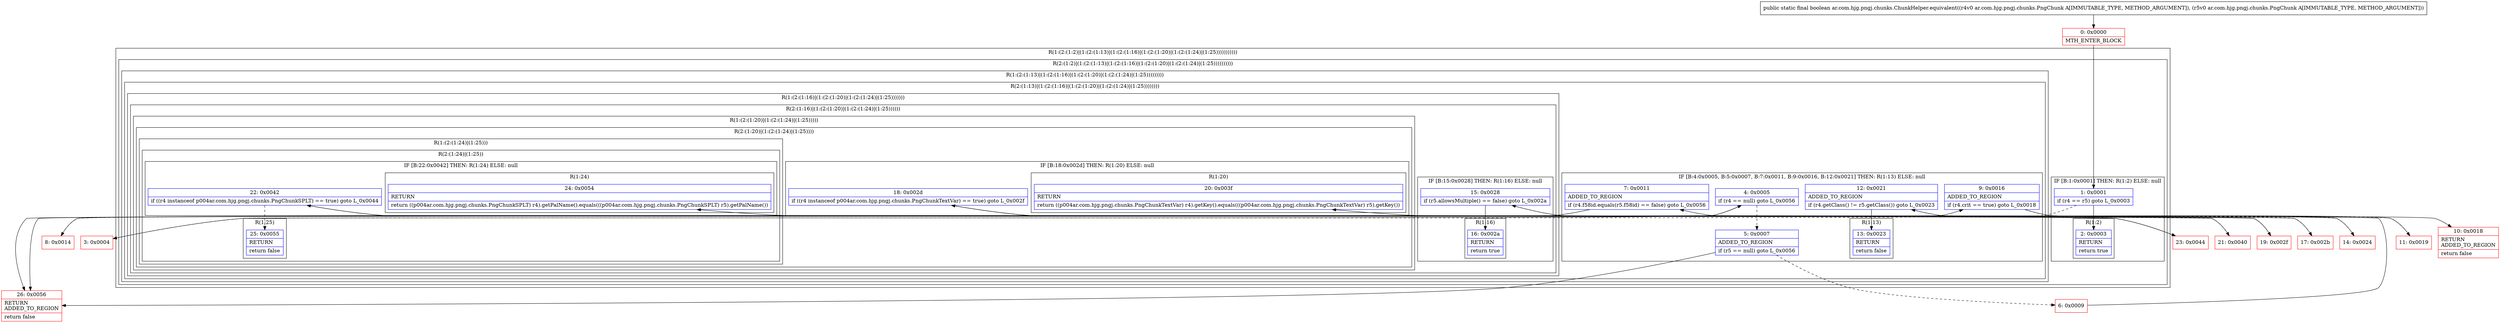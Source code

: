 digraph "CFG forar.com.hjg.pngj.chunks.ChunkHelper.equivalent(Lar\/com\/hjg\/pngj\/chunks\/PngChunk;Lar\/com\/hjg\/pngj\/chunks\/PngChunk;)Z" {
subgraph cluster_Region_85507473 {
label = "R(1:(2:(1:2)|(1:(2:(1:13)|(1:(2:(1:16)|(1:(2:(1:20)|(1:(2:(1:24)|(1:25)))))))))))";
node [shape=record,color=blue];
subgraph cluster_Region_753152433 {
label = "R(2:(1:2)|(1:(2:(1:13)|(1:(2:(1:16)|(1:(2:(1:20)|(1:(2:(1:24)|(1:25))))))))))";
node [shape=record,color=blue];
subgraph cluster_IfRegion_765347012 {
label = "IF [B:1:0x0001] THEN: R(1:2) ELSE: null";
node [shape=record,color=blue];
Node_1 [shape=record,label="{1\:\ 0x0001|if (r4 == r5) goto L_0x0003\l}"];
subgraph cluster_Region_1384222978 {
label = "R(1:2)";
node [shape=record,color=blue];
Node_2 [shape=record,label="{2\:\ 0x0003|RETURN\l|return true\l}"];
}
}
subgraph cluster_Region_305482486 {
label = "R(1:(2:(1:13)|(1:(2:(1:16)|(1:(2:(1:20)|(1:(2:(1:24)|(1:25)))))))))";
node [shape=record,color=blue];
subgraph cluster_Region_533825720 {
label = "R(2:(1:13)|(1:(2:(1:16)|(1:(2:(1:20)|(1:(2:(1:24)|(1:25))))))))";
node [shape=record,color=blue];
subgraph cluster_IfRegion_1085691874 {
label = "IF [B:4:0x0005, B:5:0x0007, B:7:0x0011, B:9:0x0016, B:12:0x0021] THEN: R(1:13) ELSE: null";
node [shape=record,color=blue];
Node_4 [shape=record,label="{4\:\ 0x0005|if (r4 == null) goto L_0x0056\l}"];
Node_5 [shape=record,label="{5\:\ 0x0007|ADDED_TO_REGION\l|if (r5 == null) goto L_0x0056\l}"];
Node_7 [shape=record,label="{7\:\ 0x0011|ADDED_TO_REGION\l|if (r4.f58id.equals(r5.f58id) == false) goto L_0x0056\l}"];
Node_9 [shape=record,label="{9\:\ 0x0016|ADDED_TO_REGION\l|if (r4.crit == true) goto L_0x0018\l}"];
Node_12 [shape=record,label="{12\:\ 0x0021|ADDED_TO_REGION\l|if (r4.getClass() != r5.getClass()) goto L_0x0023\l}"];
subgraph cluster_Region_509724535 {
label = "R(1:13)";
node [shape=record,color=blue];
Node_13 [shape=record,label="{13\:\ 0x0023|RETURN\l|return false\l}"];
}
}
subgraph cluster_Region_641424567 {
label = "R(1:(2:(1:16)|(1:(2:(1:20)|(1:(2:(1:24)|(1:25)))))))";
node [shape=record,color=blue];
subgraph cluster_Region_893158528 {
label = "R(2:(1:16)|(1:(2:(1:20)|(1:(2:(1:24)|(1:25))))))";
node [shape=record,color=blue];
subgraph cluster_IfRegion_1195891842 {
label = "IF [B:15:0x0028] THEN: R(1:16) ELSE: null";
node [shape=record,color=blue];
Node_15 [shape=record,label="{15\:\ 0x0028|if (r5.allowsMultiple() == false) goto L_0x002a\l}"];
subgraph cluster_Region_1460527458 {
label = "R(1:16)";
node [shape=record,color=blue];
Node_16 [shape=record,label="{16\:\ 0x002a|RETURN\l|return true\l}"];
}
}
subgraph cluster_Region_724550096 {
label = "R(1:(2:(1:20)|(1:(2:(1:24)|(1:25)))))";
node [shape=record,color=blue];
subgraph cluster_Region_2053527729 {
label = "R(2:(1:20)|(1:(2:(1:24)|(1:25))))";
node [shape=record,color=blue];
subgraph cluster_IfRegion_54278323 {
label = "IF [B:18:0x002d] THEN: R(1:20) ELSE: null";
node [shape=record,color=blue];
Node_18 [shape=record,label="{18\:\ 0x002d|if ((r4 instanceof p004ar.com.hjg.pngj.chunks.PngChunkTextVar) == true) goto L_0x002f\l}"];
subgraph cluster_Region_998432583 {
label = "R(1:20)";
node [shape=record,color=blue];
Node_20 [shape=record,label="{20\:\ 0x003f|RETURN\l|return ((p004ar.com.hjg.pngj.chunks.PngChunkTextVar) r4).getKey().equals(((p004ar.com.hjg.pngj.chunks.PngChunkTextVar) r5).getKey())\l}"];
}
}
subgraph cluster_Region_1861662886 {
label = "R(1:(2:(1:24)|(1:25)))";
node [shape=record,color=blue];
subgraph cluster_Region_639485465 {
label = "R(2:(1:24)|(1:25))";
node [shape=record,color=blue];
subgraph cluster_IfRegion_1149672393 {
label = "IF [B:22:0x0042] THEN: R(1:24) ELSE: null";
node [shape=record,color=blue];
Node_22 [shape=record,label="{22\:\ 0x0042|if ((r4 instanceof p004ar.com.hjg.pngj.chunks.PngChunkSPLT) == true) goto L_0x0044\l}"];
subgraph cluster_Region_1775439097 {
label = "R(1:24)";
node [shape=record,color=blue];
Node_24 [shape=record,label="{24\:\ 0x0054|RETURN\l|return ((p004ar.com.hjg.pngj.chunks.PngChunkSPLT) r4).getPalName().equals(((p004ar.com.hjg.pngj.chunks.PngChunkSPLT) r5).getPalName())\l}"];
}
}
subgraph cluster_Region_842775277 {
label = "R(1:25)";
node [shape=record,color=blue];
Node_25 [shape=record,label="{25\:\ 0x0055|RETURN\l|return false\l}"];
}
}
}
}
}
}
}
}
}
}
}
Node_0 [shape=record,color=red,label="{0\:\ 0x0000|MTH_ENTER_BLOCK\l}"];
Node_3 [shape=record,color=red,label="{3\:\ 0x0004}"];
Node_6 [shape=record,color=red,label="{6\:\ 0x0009}"];
Node_8 [shape=record,color=red,label="{8\:\ 0x0014}"];
Node_10 [shape=record,color=red,label="{10\:\ 0x0018|RETURN\lADDED_TO_REGION\l|return false\l}"];
Node_11 [shape=record,color=red,label="{11\:\ 0x0019}"];
Node_14 [shape=record,color=red,label="{14\:\ 0x0024}"];
Node_17 [shape=record,color=red,label="{17\:\ 0x002b}"];
Node_19 [shape=record,color=red,label="{19\:\ 0x002f}"];
Node_21 [shape=record,color=red,label="{21\:\ 0x0040}"];
Node_23 [shape=record,color=red,label="{23\:\ 0x0044}"];
Node_26 [shape=record,color=red,label="{26\:\ 0x0056|RETURN\lADDED_TO_REGION\l|return false\l}"];
MethodNode[shape=record,label="{public static final boolean ar.com.hjg.pngj.chunks.ChunkHelper.equivalent((r4v0 ar.com.hjg.pngj.chunks.PngChunk A[IMMUTABLE_TYPE, METHOD_ARGUMENT]), (r5v0 ar.com.hjg.pngj.chunks.PngChunk A[IMMUTABLE_TYPE, METHOD_ARGUMENT])) }"];
MethodNode -> Node_0;
Node_1 -> Node_2;
Node_1 -> Node_3[style=dashed];
Node_4 -> Node_5[style=dashed];
Node_4 -> Node_26;
Node_5 -> Node_6[style=dashed];
Node_5 -> Node_26;
Node_7 -> Node_8[style=dashed];
Node_7 -> Node_26;
Node_9 -> Node_10;
Node_9 -> Node_11[style=dashed];
Node_12 -> Node_13;
Node_12 -> Node_14[style=dashed];
Node_15 -> Node_16;
Node_15 -> Node_17[style=dashed];
Node_18 -> Node_19;
Node_18 -> Node_21[style=dashed];
Node_22 -> Node_23;
Node_22 -> Node_25[style=dashed];
Node_0 -> Node_1;
Node_3 -> Node_4;
Node_6 -> Node_7;
Node_8 -> Node_9;
Node_11 -> Node_12;
Node_14 -> Node_15;
Node_17 -> Node_18;
Node_19 -> Node_20;
Node_21 -> Node_22;
Node_23 -> Node_24;
}


